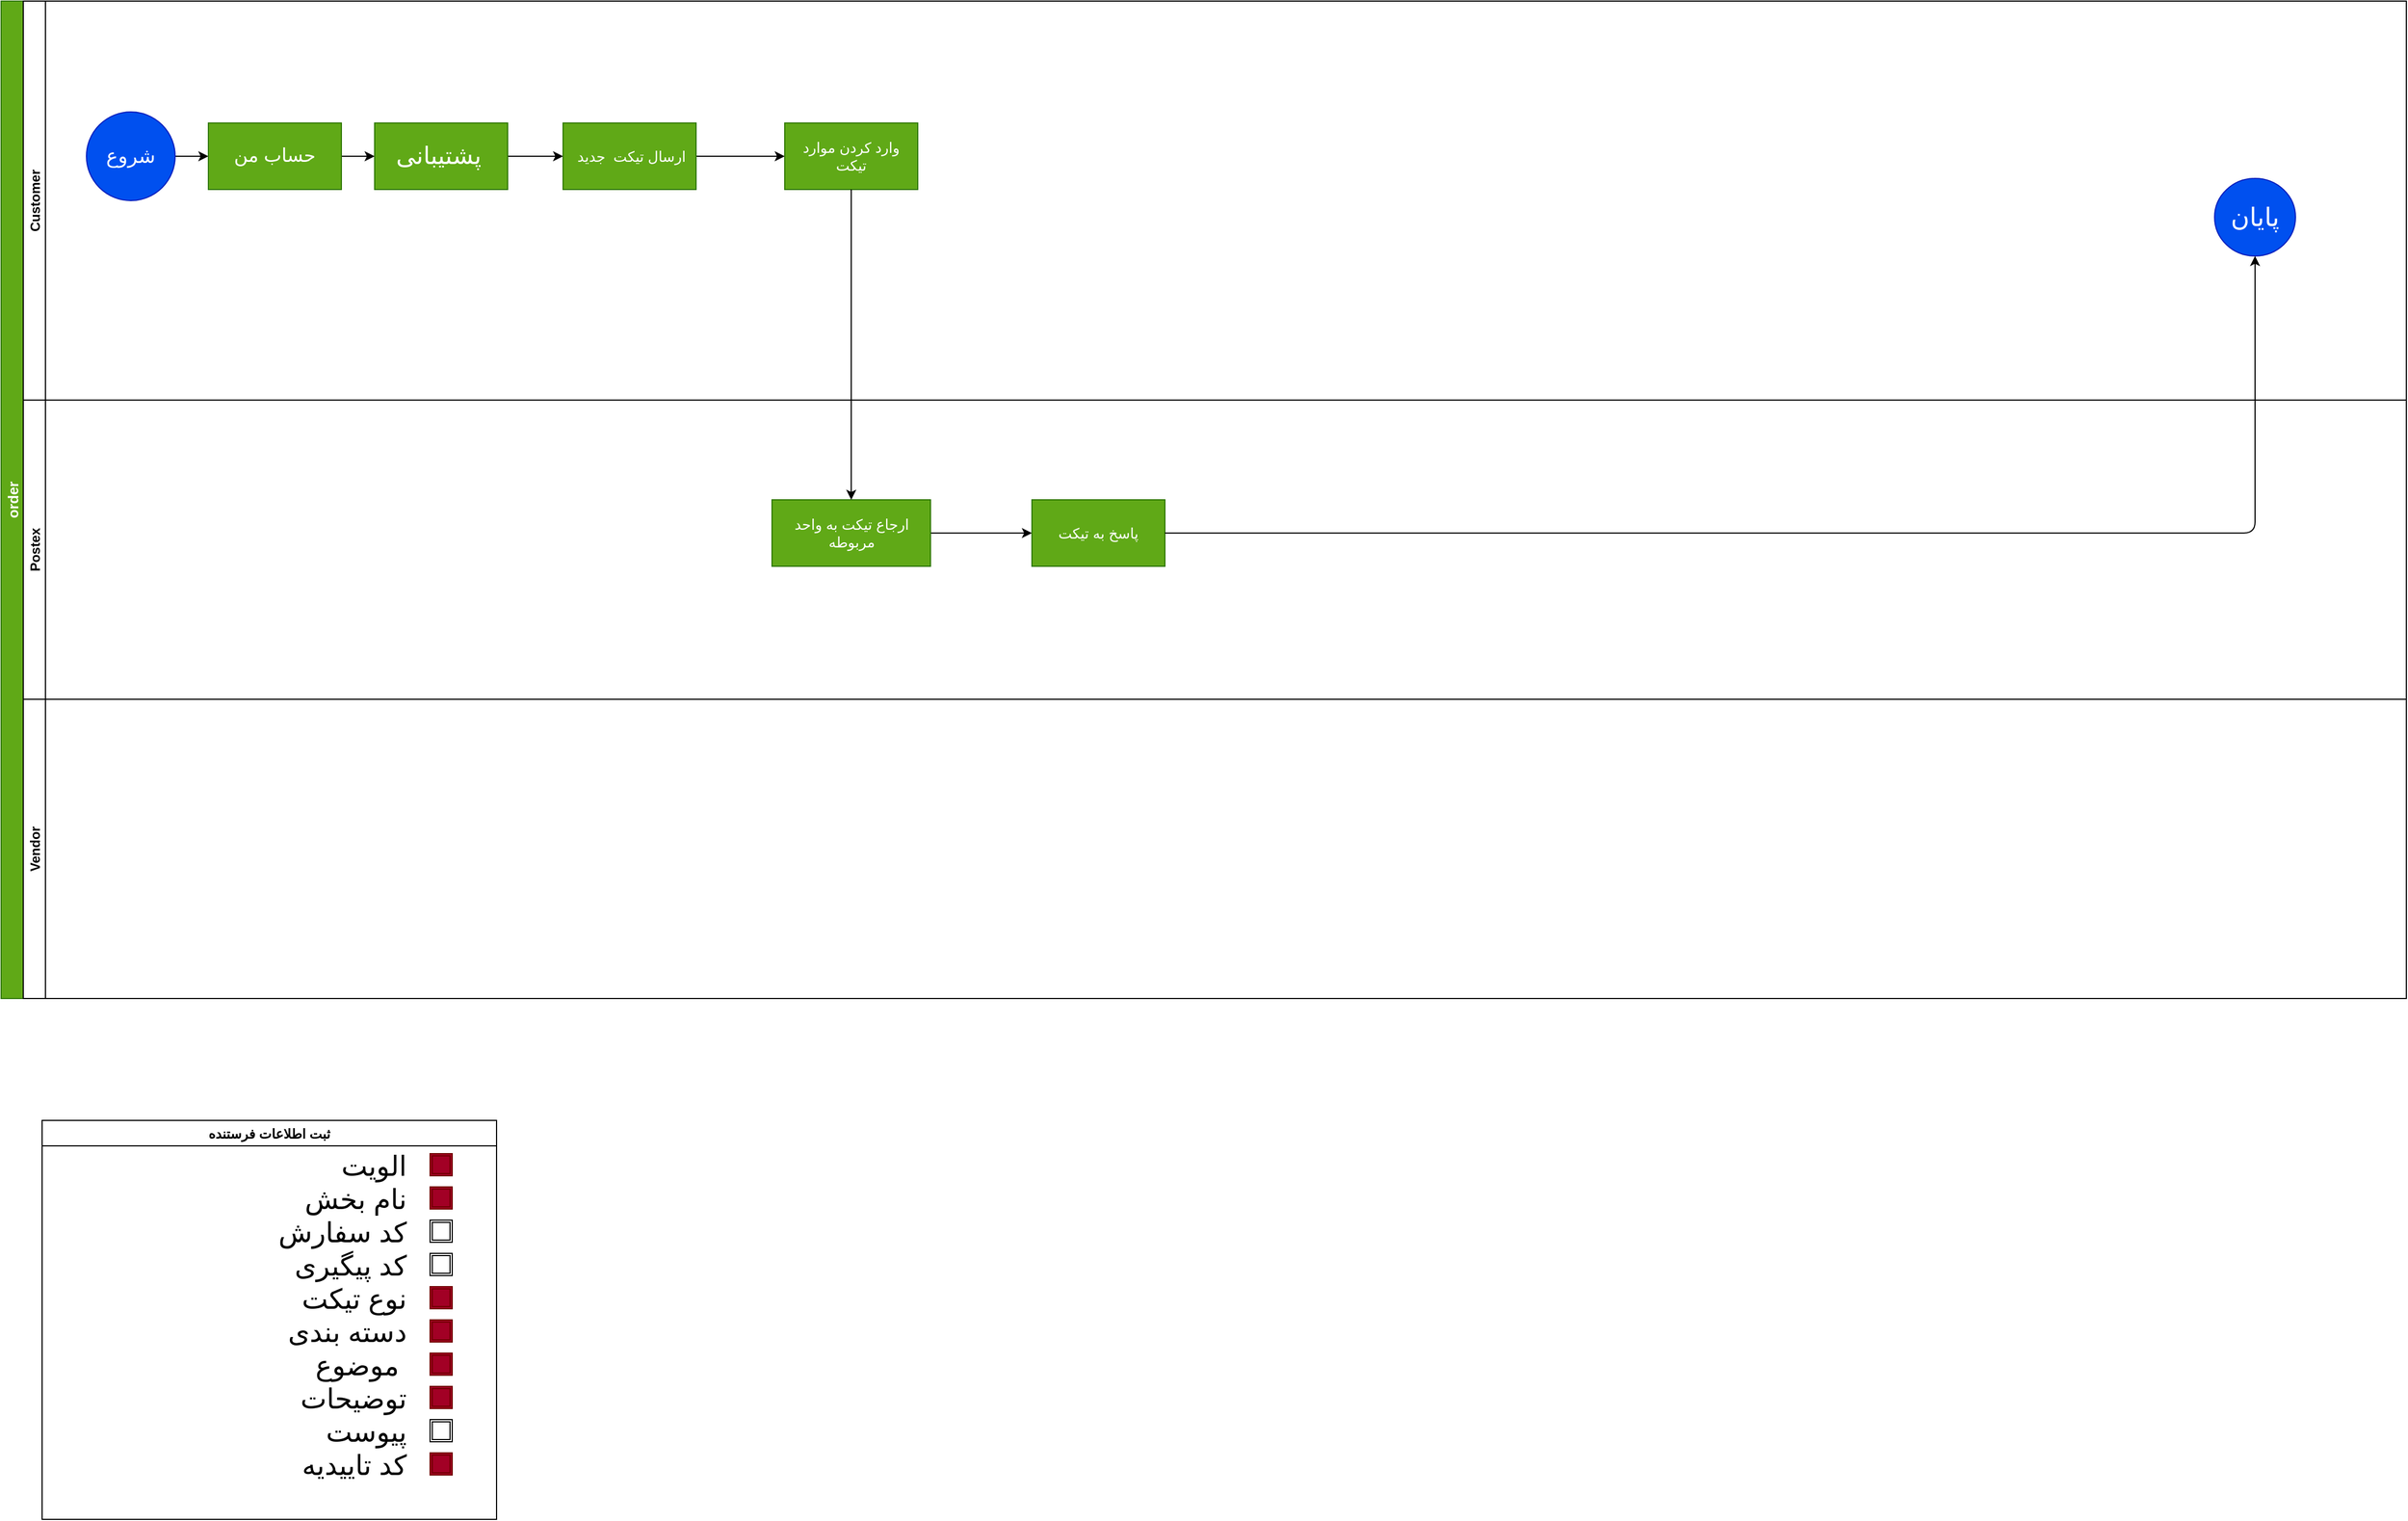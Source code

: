 <mxfile>
    <diagram id="SBXsSWrMI1mAP8CObUoT" name="Page-1">
        <mxGraphModel dx="2744" dy="2268" grid="1" gridSize="10" guides="1" tooltips="1" connect="1" arrows="1" fold="1" page="1" pageScale="1" pageWidth="2336" pageHeight="1654" math="0" shadow="0">
            <root>
                <mxCell id="0"/>
                <mxCell id="1" parent="0"/>
                <mxCell id="2" value="order" style="swimlane;childLayout=stackLayout;resizeParent=1;resizeParentMax=0;horizontal=0;startSize=20;horizontalStack=0;fillColor=#60a917;strokeColor=#2D7600;fontColor=#ffffff;fontSize=13;" vertex="1" parent="1">
                    <mxGeometry x="83" y="80" width="2170" height="900" as="geometry"/>
                </mxCell>
                <mxCell id="3" value="Customer" style="swimlane;startSize=20;horizontal=0;" vertex="1" parent="2">
                    <mxGeometry x="20" width="2150" height="360" as="geometry"/>
                </mxCell>
                <mxCell id="4" value="" style="edgeStyle=orthogonalEdgeStyle;rounded=0;orthogonalLoop=1;jettySize=auto;html=1;fontSize=13;" edge="1" parent="3" source="5" target="7">
                    <mxGeometry relative="1" as="geometry"/>
                </mxCell>
                <mxCell id="5" value="&lt;font style=&quot;font-size: 18px&quot;&gt;شروع&lt;/font&gt;" style="ellipse;whiteSpace=wrap;html=1;aspect=fixed;fontSize=13;fillColor=#0050ef;strokeColor=#001DBC;fontColor=#ffffff;" vertex="1" parent="3">
                    <mxGeometry x="57" y="100" width="80" height="80" as="geometry"/>
                </mxCell>
                <mxCell id="6" value="" style="edgeStyle=orthogonalEdgeStyle;rounded=0;orthogonalLoop=1;jettySize=auto;html=1;fontSize=13;" edge="1" parent="3" source="7" target="9">
                    <mxGeometry relative="1" as="geometry"/>
                </mxCell>
                <mxCell id="7" value="&lt;font style=&quot;font-size: 17px&quot;&gt;حساب من&lt;/font&gt;" style="whiteSpace=wrap;html=1;fontSize=13;fontColor=#ffffff;strokeColor=#2D7600;fillColor=#60a917;" vertex="1" parent="3">
                    <mxGeometry x="167" y="110" width="120" height="60" as="geometry"/>
                </mxCell>
                <mxCell id="8" style="edgeStyle=none;html=1;exitX=1;exitY=0.5;exitDx=0;exitDy=0;entryX=0;entryY=0.5;entryDx=0;entryDy=0;" edge="1" parent="3" source="9" target="11">
                    <mxGeometry relative="1" as="geometry"/>
                </mxCell>
                <mxCell id="9" value="&lt;font style=&quot;font-size: 22px&quot;&gt;پشتیبانی&lt;/font&gt;&lt;span style=&quot;font-size: 16px&quot;&gt;&amp;nbsp;&lt;/span&gt;" style="whiteSpace=wrap;html=1;fontSize=13;fontColor=#ffffff;strokeColor=#2D7600;fillColor=#60a917;" vertex="1" parent="3">
                    <mxGeometry x="317" y="110" width="120" height="60" as="geometry"/>
                </mxCell>
                <mxCell id="10" style="edgeStyle=none;html=1;exitX=1;exitY=0.5;exitDx=0;exitDy=0;entryX=0;entryY=0.5;entryDx=0;entryDy=0;" edge="1" parent="3" source="11" target="14">
                    <mxGeometry relative="1" as="geometry"/>
                </mxCell>
                <mxCell id="11" value="&amp;nbsp;ارسال تیکت&amp;nbsp; جدید" style="whiteSpace=wrap;html=1;fontSize=13;fontColor=#ffffff;strokeColor=#2D7600;fillColor=#60a917;" vertex="1" parent="3">
                    <mxGeometry x="487" y="110" width="120" height="60" as="geometry"/>
                </mxCell>
                <mxCell id="12" value="&lt;font style=&quot;font-size: 23px&quot;&gt;پایان&lt;/font&gt;" style="ellipse;whiteSpace=wrap;html=1;fillColor=#0050ef;strokeColor=#001DBC;fontColor=#ffffff;" vertex="1" parent="3">
                    <mxGeometry x="1977" y="160" width="73" height="70" as="geometry"/>
                </mxCell>
                <mxCell id="14" value="وارد کردن موارد تیکت" style="whiteSpace=wrap;html=1;fontSize=13;fontColor=#ffffff;strokeColor=#2D7600;fillColor=#60a917;" vertex="1" parent="3">
                    <mxGeometry x="687" y="110" width="120" height="60" as="geometry"/>
                </mxCell>
                <mxCell id="17" value="Postex" style="swimlane;startSize=20;horizontal=0;" vertex="1" parent="2">
                    <mxGeometry x="20" y="360" width="2150" height="270" as="geometry"/>
                </mxCell>
                <mxCell id="27" value="" style="edgeStyle=none;html=1;" edge="1" parent="17" source="24" target="26">
                    <mxGeometry relative="1" as="geometry"/>
                </mxCell>
                <mxCell id="24" value="ارجاع تیکت به واحد مربوطه" style="whiteSpace=wrap;html=1;fontSize=13;fontColor=#ffffff;strokeColor=#2D7600;fillColor=#60a917;" vertex="1" parent="17">
                    <mxGeometry x="675.5" y="90" width="143" height="60" as="geometry"/>
                </mxCell>
                <mxCell id="26" value="پاسخ به تیکت" style="whiteSpace=wrap;html=1;fontSize=13;fontColor=#ffffff;strokeColor=#2D7600;fillColor=#60a917;" vertex="1" parent="17">
                    <mxGeometry x="910" y="90" width="120" height="60" as="geometry"/>
                </mxCell>
                <mxCell id="21" value="Vendor" style="swimlane;startSize=20;horizontal=0;" vertex="1" parent="2">
                    <mxGeometry x="20" y="630" width="2150" height="270" as="geometry"/>
                </mxCell>
                <mxCell id="25" value="" style="edgeStyle=none;html=1;" edge="1" parent="2" source="14" target="24">
                    <mxGeometry relative="1" as="geometry"/>
                </mxCell>
                <mxCell id="28" style="edgeStyle=orthogonalEdgeStyle;html=1;exitX=1;exitY=0.5;exitDx=0;exitDy=0;entryX=0.5;entryY=1;entryDx=0;entryDy=0;" edge="1" parent="2" source="26" target="12">
                    <mxGeometry relative="1" as="geometry"/>
                </mxCell>
                <mxCell id="29" value="ثبت اطلاعات فرستنده" style="swimlane;fontColor=#000000;" vertex="1" parent="1">
                    <mxGeometry x="120" y="1090" width="410" height="360" as="geometry">
                        <mxRectangle x="130" y="1140" width="90" height="23" as="alternateBounds"/>
                    </mxGeometry>
                </mxCell>
                <mxCell id="30" value="&lt;span style=&quot;font-size: 25px&quot;&gt;&lt;font color=&quot;#000000&quot;&gt;الویت&lt;br&gt;نام بخش&lt;br&gt;&lt;/font&gt;&lt;/span&gt;&lt;span style=&quot;font-size: 25px&quot;&gt;&lt;font color=&quot;#000000&quot;&gt;کد سفارش&lt;br&gt;کد پیگیری&lt;br&gt;نوع تیکت&lt;br&gt;دسته بندی&lt;br&gt;موضوع&amp;nbsp;&lt;br&gt;توضیحات&lt;br&gt;پیوست&lt;br&gt;کد تاییدیه&lt;br&gt;&lt;br&gt;&lt;/font&gt;&lt;/span&gt;" style="text;html=1;align=right;verticalAlign=middle;resizable=0;points=[];autosize=1;strokeColor=none;fontColor=#FFFFFF;" vertex="1" parent="29">
                    <mxGeometry x="230" y="90" width="100" height="200" as="geometry"/>
                </mxCell>
                <mxCell id="31" value="" style="shape=ext;double=1;whiteSpace=wrap;html=1;aspect=fixed;fillColor=#a20025;strokeColor=#6F0000;fontColor=#ffffff;" vertex="1" parent="29">
                    <mxGeometry x="350" y="30" width="20" height="20" as="geometry"/>
                </mxCell>
                <mxCell id="32" value="" style="shape=ext;double=1;whiteSpace=wrap;html=1;aspect=fixed;fillColor=#a20025;strokeColor=#6F0000;fontColor=#ffffff;" vertex="1" parent="29">
                    <mxGeometry x="350" y="60" width="20" height="20" as="geometry"/>
                </mxCell>
                <mxCell id="34" value="" style="shape=ext;double=1;whiteSpace=wrap;html=1;aspect=fixed;fillColor=#a20025;strokeColor=#6F0000;fontColor=#ffffff;" vertex="1" parent="29">
                    <mxGeometry x="350" y="150" width="20" height="20" as="geometry"/>
                </mxCell>
                <mxCell id="35" value="" style="shape=ext;double=1;whiteSpace=wrap;html=1;aspect=fixed;fillColor=#a20025;strokeColor=#6F0000;fontColor=#ffffff;" vertex="1" parent="29">
                    <mxGeometry x="350" y="180" width="20" height="20" as="geometry"/>
                </mxCell>
                <mxCell id="36" value="" style="shape=ext;double=1;whiteSpace=wrap;html=1;aspect=fixed;fillColor=#a20025;strokeColor=#6F0000;fontColor=#ffffff;" vertex="1" parent="29">
                    <mxGeometry x="350" y="210" width="20" height="20" as="geometry"/>
                </mxCell>
                <mxCell id="39" value="" style="shape=ext;double=1;whiteSpace=wrap;html=1;aspect=fixed;fillColor=#a20025;strokeColor=#6F0000;fontColor=#ffffff;" vertex="1" parent="29">
                    <mxGeometry x="350" y="240" width="20" height="20" as="geometry"/>
                </mxCell>
                <mxCell id="37" value="" style="shape=ext;double=1;whiteSpace=wrap;html=1;aspect=fixed;" vertex="1" parent="29">
                    <mxGeometry x="350" y="90" width="20" height="20" as="geometry"/>
                </mxCell>
                <mxCell id="38" value="" style="shape=ext;double=1;whiteSpace=wrap;html=1;aspect=fixed;" vertex="1" parent="29">
                    <mxGeometry x="350" y="120" width="20" height="20" as="geometry"/>
                </mxCell>
                <mxCell id="33" value="" style="shape=ext;double=1;whiteSpace=wrap;html=1;aspect=fixed;fillColor=#a20025;strokeColor=#6F0000;fontColor=#ffffff;" vertex="1" parent="29">
                    <mxGeometry x="350" y="300" width="20" height="20" as="geometry"/>
                </mxCell>
                <mxCell id="54" value="" style="shape=ext;double=1;whiteSpace=wrap;html=1;aspect=fixed;" vertex="1" parent="29">
                    <mxGeometry x="350" y="270" width="20" height="20" as="geometry"/>
                </mxCell>
            </root>
        </mxGraphModel>
    </diagram>
</mxfile>